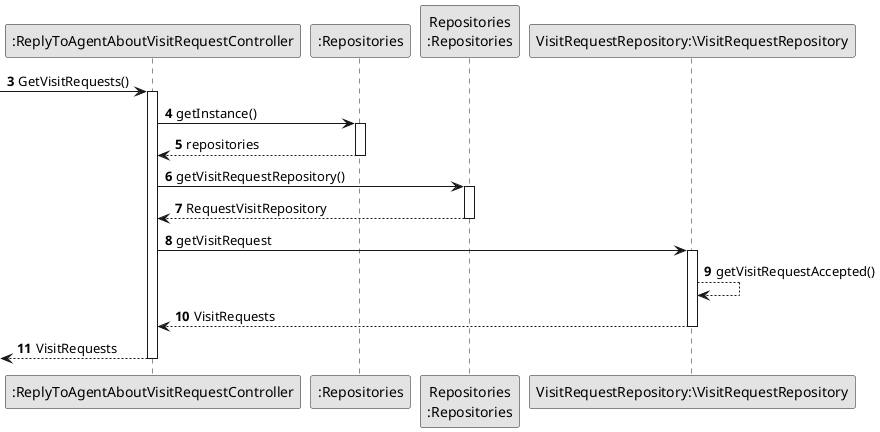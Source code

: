@startuml
'https://plantuml.com/sequence-diagram

skinparam monochrome true
skinparam packageStyle rectangle
skinparam shadowing false


autonumber 3

participant ":ReplyToAgentAboutVisitRequestController" as CTRL
participant ":Repositories" as RepositorySingleton
participant "Repositories\n:Repositories" as PLAT
participant "VisitRequestRepository:\VisitRequestRepository" as VRR

 -> CTRL :  GetVisitRequests()

        activate CTRL
        CTRL -> RepositorySingleton : getInstance()


                    activate RepositorySingleton

                    RepositorySingleton --> CTRL: repositories
                    deactivate RepositorySingleton

                    CTRL -> PLAT : getVisitRequestRepository()
                    activate PLAT

                    PLAT --> CTRL : RequestVisitRepository
                    deactivate PLAT


                    CTRL -> VRR :getVisitRequest
                    activate VRR

                    VRR --> VRR : getVisitRequestAccepted()


                    VRR --> CTRL : VisitRequests
                    deactivate VRR


                    <-- CTRL : VisitRequests
                    deactivate CTRL
                    @enduml
